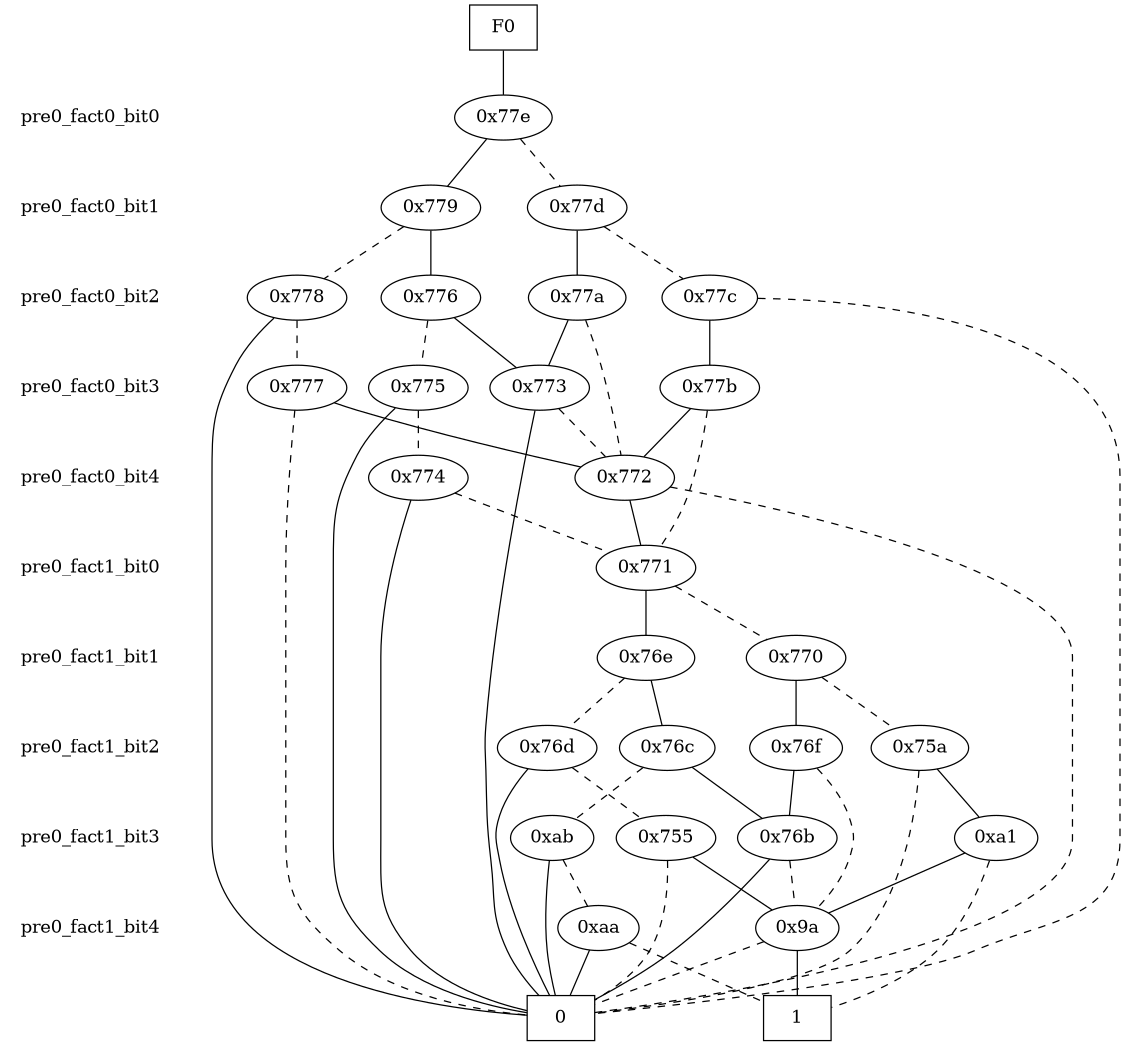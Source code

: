digraph "DD" {
size = "7.5,10"
center = true;
edge [dir = none];
{ node [shape = plaintext];
  edge [style = invis];
  "CONST NODES" [style = invis];
" pre0_fact0_bit0 " -> " pre0_fact0_bit1 " -> " pre0_fact0_bit2 " -> " pre0_fact0_bit3 " -> " pre0_fact0_bit4 " -> " pre0_fact1_bit0 " -> " pre0_fact1_bit1 " -> " pre0_fact1_bit2 " -> " pre0_fact1_bit3 " -> " pre0_fact1_bit4 " -> "CONST NODES"; 
}
{ rank = same; node [shape = box]; edge [style = invis];
"F0"; }
{ rank = same; " pre0_fact0_bit0 ";
"0x77e";
}
{ rank = same; " pre0_fact0_bit1 ";
"0x779";
"0x77d";
}
{ rank = same; " pre0_fact0_bit2 ";
"0x778";
"0x77a";
"0x776";
"0x77c";
}
{ rank = same; " pre0_fact0_bit3 ";
"0x773";
"0x775";
"0x777";
"0x77b";
}
{ rank = same; " pre0_fact0_bit4 ";
"0x774";
"0x772";
}
{ rank = same; " pre0_fact1_bit0 ";
"0x771";
}
{ rank = same; " pre0_fact1_bit1 ";
"0x770";
"0x76e";
}
{ rank = same; " pre0_fact1_bit2 ";
"0x76d";
"0x76c";
"0x76f";
"0x75a";
}
{ rank = same; " pre0_fact1_bit3 ";
"0xab";
"0xa1";
"0x755";
"0x76b";
}
{ rank = same; " pre0_fact1_bit4 ";
"0x9a";
"0xaa";
}
{ rank = same; "CONST NODES";
{ node [shape = box]; "0x1f";
"0x1e";
}
}
"F0" -> "0x77e" [style = solid];
"0x77e" -> "0x779";
"0x77e" -> "0x77d" [style = dashed];
"0x779" -> "0x776";
"0x779" -> "0x778" [style = dashed];
"0x77d" -> "0x77a";
"0x77d" -> "0x77c" [style = dashed];
"0x778" -> "0x1f";
"0x778" -> "0x777" [style = dashed];
"0x77a" -> "0x773";
"0x77a" -> "0x772" [style = dashed];
"0x776" -> "0x773";
"0x776" -> "0x775" [style = dashed];
"0x77c" -> "0x77b";
"0x77c" -> "0x1f" [style = dashed];
"0x773" -> "0x1f";
"0x773" -> "0x772" [style = dashed];
"0x775" -> "0x1f";
"0x775" -> "0x774" [style = dashed];
"0x777" -> "0x772";
"0x777" -> "0x1f" [style = dashed];
"0x77b" -> "0x772";
"0x77b" -> "0x771" [style = dashed];
"0x774" -> "0x1f";
"0x774" -> "0x771" [style = dashed];
"0x772" -> "0x771";
"0x772" -> "0x1f" [style = dashed];
"0x771" -> "0x76e";
"0x771" -> "0x770" [style = dashed];
"0x770" -> "0x76f";
"0x770" -> "0x75a" [style = dashed];
"0x76e" -> "0x76c";
"0x76e" -> "0x76d" [style = dashed];
"0x76d" -> "0x1f";
"0x76d" -> "0x755" [style = dashed];
"0x76c" -> "0x76b";
"0x76c" -> "0xab" [style = dashed];
"0x76f" -> "0x76b";
"0x76f" -> "0x9a" [style = dashed];
"0x75a" -> "0xa1";
"0x75a" -> "0x1f" [style = dashed];
"0xab" -> "0x1f";
"0xab" -> "0xaa" [style = dashed];
"0xa1" -> "0x9a";
"0xa1" -> "0x1e" [style = dashed];
"0x755" -> "0x9a";
"0x755" -> "0x1f" [style = dashed];
"0x76b" -> "0x1f";
"0x76b" -> "0x9a" [style = dashed];
"0x9a" -> "0x1e";
"0x9a" -> "0x1f" [style = dashed];
"0xaa" -> "0x1f";
"0xaa" -> "0x1e" [style = dashed];
"0x1f" [label = "0"];
"0x1e" [label = "1"];
}
